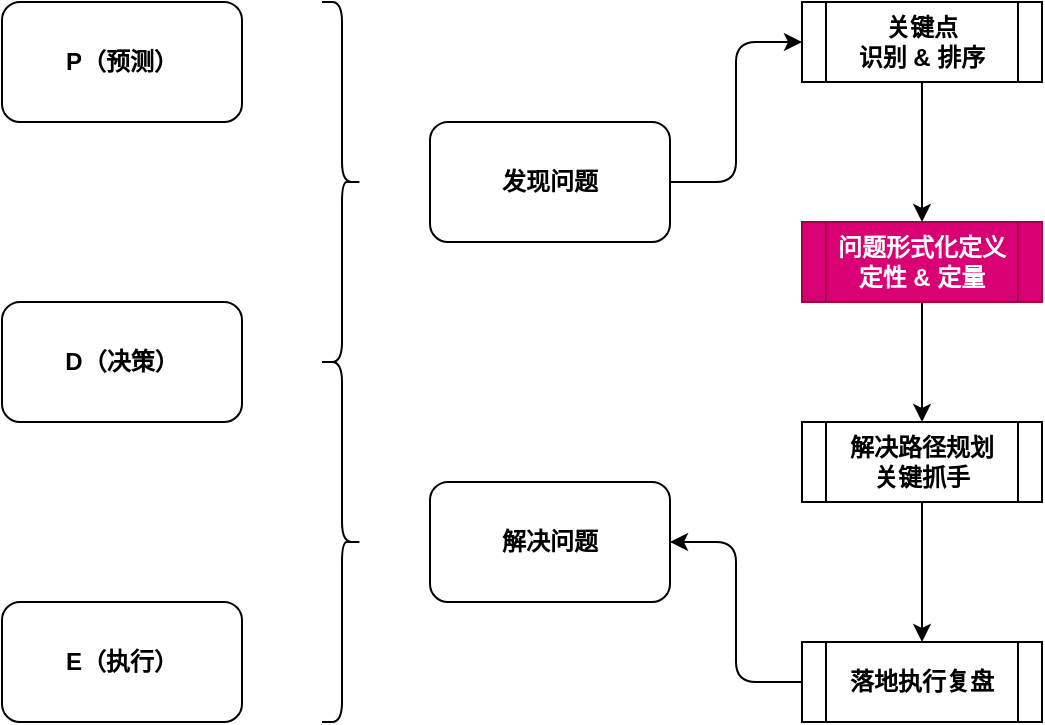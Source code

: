 <mxfile>
    <diagram id="psuXT42HvuWYXnLxaZLh" name="第 1 页">
        <mxGraphModel dx="548" dy="543" grid="1" gridSize="10" guides="1" tooltips="1" connect="1" arrows="1" fold="1" page="1" pageScale="1" pageWidth="827" pageHeight="1169" math="0" shadow="0">
            <root>
                <mxCell id="0"/>
                <mxCell id="1" parent="0"/>
                <mxCell id="2" value="P（预测）" style="rounded=1;whiteSpace=wrap;html=1;fontStyle=1" vertex="1" parent="1">
                    <mxGeometry x="200" y="30" width="120" height="60" as="geometry"/>
                </mxCell>
                <mxCell id="3" value="D（决策）" style="rounded=1;whiteSpace=wrap;html=1;fontStyle=1" vertex="1" parent="1">
                    <mxGeometry x="200" y="180" width="120" height="60" as="geometry"/>
                </mxCell>
                <mxCell id="4" value="E（执行）" style="rounded=1;whiteSpace=wrap;html=1;fontStyle=1" vertex="1" parent="1">
                    <mxGeometry x="200" y="330" width="120" height="60" as="geometry"/>
                </mxCell>
                <mxCell id="5" value="" style="shape=curlyBracket;whiteSpace=wrap;html=1;rounded=1;flipH=1;labelPosition=right;verticalLabelPosition=middle;align=left;verticalAlign=middle;fontStyle=1" vertex="1" parent="1">
                    <mxGeometry x="360" y="30" width="20" height="180" as="geometry"/>
                </mxCell>
                <mxCell id="6" value="" style="shape=curlyBracket;whiteSpace=wrap;html=1;rounded=1;flipH=1;labelPosition=right;verticalLabelPosition=middle;align=left;verticalAlign=middle;fontStyle=1" vertex="1" parent="1">
                    <mxGeometry x="360" y="210" width="20" height="180" as="geometry"/>
                </mxCell>
                <mxCell id="15" style="edgeStyle=orthogonalEdgeStyle;html=1;exitX=1;exitY=0.5;exitDx=0;exitDy=0;entryX=0;entryY=0.5;entryDx=0;entryDy=0;fontStyle=1" edge="1" parent="1" source="7" target="10">
                    <mxGeometry relative="1" as="geometry"/>
                </mxCell>
                <mxCell id="7" value="发现问题" style="rounded=1;whiteSpace=wrap;html=1;fontStyle=1" vertex="1" parent="1">
                    <mxGeometry x="414" y="90" width="120" height="60" as="geometry"/>
                </mxCell>
                <mxCell id="8" value="解决问题" style="rounded=1;whiteSpace=wrap;html=1;fontStyle=1" vertex="1" parent="1">
                    <mxGeometry x="414" y="270" width="120" height="60" as="geometry"/>
                </mxCell>
                <mxCell id="12" style="edgeStyle=none;html=1;exitX=0.5;exitY=1;exitDx=0;exitDy=0;fontStyle=1" edge="1" parent="1" source="10" target="11">
                    <mxGeometry relative="1" as="geometry"/>
                </mxCell>
                <mxCell id="10" value="关键点&lt;br&gt;识别 &amp;amp; 排序" style="shape=process;whiteSpace=wrap;html=1;backgroundOutline=1;fontStyle=1" vertex="1" parent="1">
                    <mxGeometry x="600" y="30" width="120" height="40" as="geometry"/>
                </mxCell>
                <mxCell id="14" style="edgeStyle=none;html=1;exitX=0.5;exitY=1;exitDx=0;exitDy=0;entryX=0.5;entryY=0;entryDx=0;entryDy=0;fontStyle=1" edge="1" parent="1" source="11" target="13">
                    <mxGeometry relative="1" as="geometry"/>
                </mxCell>
                <mxCell id="11" value="问题形式化定义&lt;br&gt;定性 &amp;amp; 定量" style="shape=process;whiteSpace=wrap;html=1;backgroundOutline=1;fillColor=#d80073;strokeColor=#A50040;fontColor=#ffffff;fontStyle=1" vertex="1" parent="1">
                    <mxGeometry x="600" y="140" width="120" height="40" as="geometry"/>
                </mxCell>
                <mxCell id="17" style="edgeStyle=none;html=1;exitX=0.5;exitY=1;exitDx=0;exitDy=0;entryX=0.5;entryY=0;entryDx=0;entryDy=0;fontStyle=1" edge="1" parent="1" source="13" target="16">
                    <mxGeometry relative="1" as="geometry"/>
                </mxCell>
                <mxCell id="13" value="解决路径规划&lt;br&gt;关键抓手" style="shape=process;whiteSpace=wrap;html=1;backgroundOutline=1;fontStyle=1" vertex="1" parent="1">
                    <mxGeometry x="600" y="240" width="120" height="40" as="geometry"/>
                </mxCell>
                <mxCell id="18" style="edgeStyle=orthogonalEdgeStyle;html=1;exitX=0;exitY=0.5;exitDx=0;exitDy=0;entryX=1;entryY=0.5;entryDx=0;entryDy=0;fontStyle=1" edge="1" parent="1" source="16" target="8">
                    <mxGeometry relative="1" as="geometry"/>
                </mxCell>
                <mxCell id="16" value="落地执行复盘" style="shape=process;whiteSpace=wrap;html=1;backgroundOutline=1;fontStyle=1" vertex="1" parent="1">
                    <mxGeometry x="600" y="350" width="120" height="40" as="geometry"/>
                </mxCell>
            </root>
        </mxGraphModel>
    </diagram>
</mxfile>